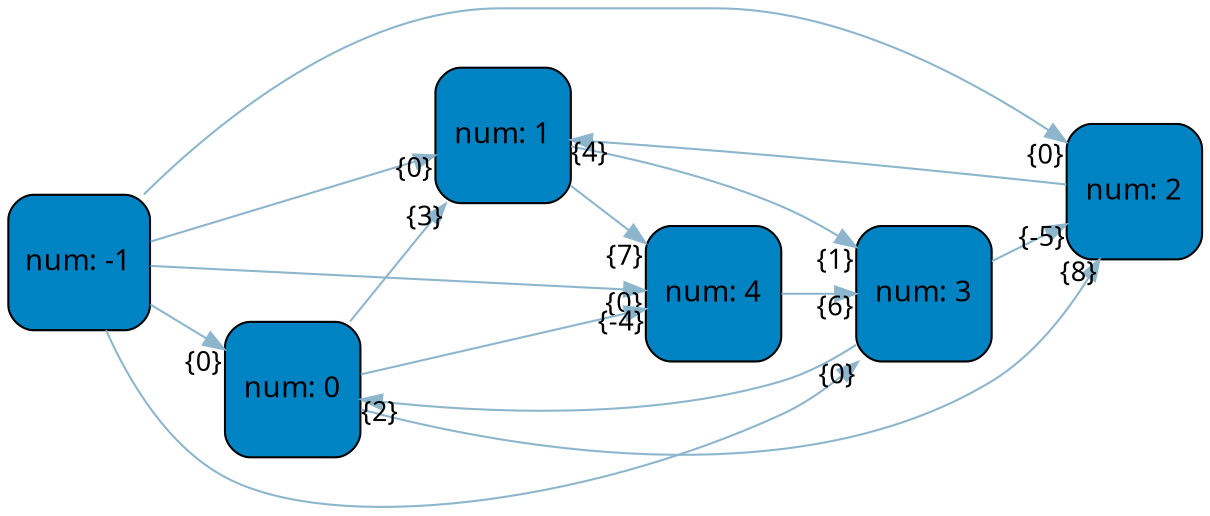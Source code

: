 digraph   
{
rankdir = "LR"
splines = "true"

node0x604000000e90 [shape      = "Mrecord", width = 0.9, height = 0.9,  fillcolor   = "#0083C3", style = "filled", fontcolor= " black", fontname = "Calibri", color = "black", label = "{num: -1}"]
node0x604000000e90 -> node0x604000000e94 [color = "#8DB6CD", style = "", constraint = true, fillcolor = "#8DB6CD",   fontcolor = "", fontname = "Calibri", fontsize = "13", headlabel = "{0}"]
node0x604000000e90 -> node0x604000000e98 [color = "#8DB6CD", style = "", constraint = true, fillcolor = "#8DB6CD",   fontcolor = "", fontname = "Calibri", fontsize = "13", headlabel = "{0}"]
node0x604000000e90 -> node0x604000000e9c [color = "#8DB6CD", style = "", constraint = true, fillcolor = "#8DB6CD",   fontcolor = "", fontname = "Calibri", fontsize = "13", headlabel = "{0}"]
node0x604000000e90 -> node0x604000000ea0 [color = "#8DB6CD", style = "", constraint = true, fillcolor = "#8DB6CD",   fontcolor = "", fontname = "Calibri", fontsize = "13", headlabel = "{0}"]
node0x604000000e90 -> node0x604000000ea4 [color = "#8DB6CD", style = "", constraint = true, fillcolor = "#8DB6CD",   fontcolor = "", fontname = "Calibri", fontsize = "13", headlabel = "{0}"]
node0x604000000e94 [shape      = "Mrecord", width = 0.9, height = 0.9,  fillcolor   = "#0083C3", style = "filled", fontcolor= " black", fontname = "Calibri", color = "black", label = "{num: 0}"]
node0x604000000e94 -> node0x604000000e98 [color = "#8DB6CD", style = "", constraint = true, fillcolor = "#8DB6CD",   fontcolor = "", fontname = "Calibri", fontsize = "13", headlabel = "{3}"]
node0x604000000e94 -> node0x604000000e9c [color = "#8DB6CD", style = "", constraint = true, fillcolor = "#8DB6CD",   fontcolor = "", fontname = "Calibri", fontsize = "13", headlabel = "{8}"]
node0x604000000e94 -> node0x604000000ea4 [color = "#8DB6CD", style = "", constraint = true, fillcolor = "#8DB6CD",   fontcolor = "", fontname = "Calibri", fontsize = "13", headlabel = "{-4}"]
node0x604000000e98 [shape      = "Mrecord", width = 0.9, height = 0.9,  fillcolor   = "#0083C3", style = "filled", fontcolor= " black", fontname = "Calibri", color = "black", label = "{num: 1}"]
node0x604000000e98 -> node0x604000000ea0 [color = "#8DB6CD", style = "", constraint = true, fillcolor = "#8DB6CD",   fontcolor = "", fontname = "Calibri", fontsize = "13", headlabel = "{1}"]
node0x604000000e98 -> node0x604000000ea4 [color = "#8DB6CD", style = "", constraint = true, fillcolor = "#8DB6CD",   fontcolor = "", fontname = "Calibri", fontsize = "13", headlabel = "{7}"]
node0x604000000e9c [shape      = "Mrecord", width = 0.9, height = 0.9,  fillcolor   = "#0083C3", style = "filled", fontcolor= " black", fontname = "Calibri", color = "black", label = "{num: 2}"]
node0x604000000e9c -> node0x604000000e98 [color = "#8DB6CD", style = "", constraint = true, fillcolor = "#8DB6CD",   fontcolor = "", fontname = "Calibri", fontsize = "13", headlabel = "{4}"]
node0x604000000ea0 [shape      = "Mrecord", width = 0.9, height = 0.9,  fillcolor   = "#0083C3", style = "filled", fontcolor= " black", fontname = "Calibri", color = "black", label = "{num: 3}"]
node0x604000000ea0 -> node0x604000000e94 [color = "#8DB6CD", style = "", constraint = true, fillcolor = "#8DB6CD",   fontcolor = "", fontname = "Calibri", fontsize = "13", headlabel = "{2}"]
node0x604000000ea0 -> node0x604000000e9c [color = "#8DB6CD", style = "", constraint = true, fillcolor = "#8DB6CD",   fontcolor = "", fontname = "Calibri", fontsize = "13", headlabel = "{-5}"]
node0x604000000ea4 [shape      = "Mrecord", width = 0.9, height = 0.9,  fillcolor   = "#0083C3", style = "filled", fontcolor= " black", fontname = "Calibri", color = "black", label = "{num: 4}"]
node0x604000000ea4 -> node0x604000000ea0 [color = "#8DB6CD", style = "", constraint = true, fillcolor = "#8DB6CD",   fontcolor = "", fontname = "Calibri", fontsize = "13", headlabel = "{6}"]
}
